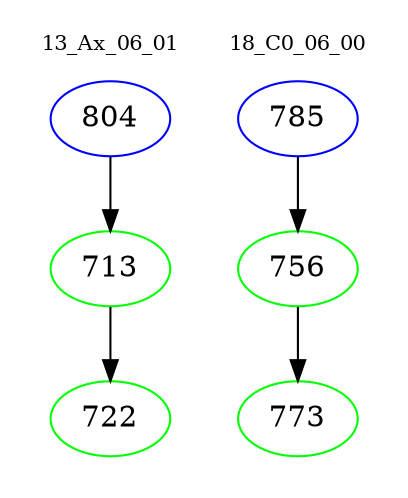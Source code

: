 digraph{
subgraph cluster_0 {
color = white
label = "13_Ax_06_01";
fontsize=10;
T0_804 [label="804", color="blue"]
T0_804 -> T0_713 [color="black"]
T0_713 [label="713", color="green"]
T0_713 -> T0_722 [color="black"]
T0_722 [label="722", color="green"]
}
subgraph cluster_1 {
color = white
label = "18_C0_06_00";
fontsize=10;
T1_785 [label="785", color="blue"]
T1_785 -> T1_756 [color="black"]
T1_756 [label="756", color="green"]
T1_756 -> T1_773 [color="black"]
T1_773 [label="773", color="green"]
}
}
